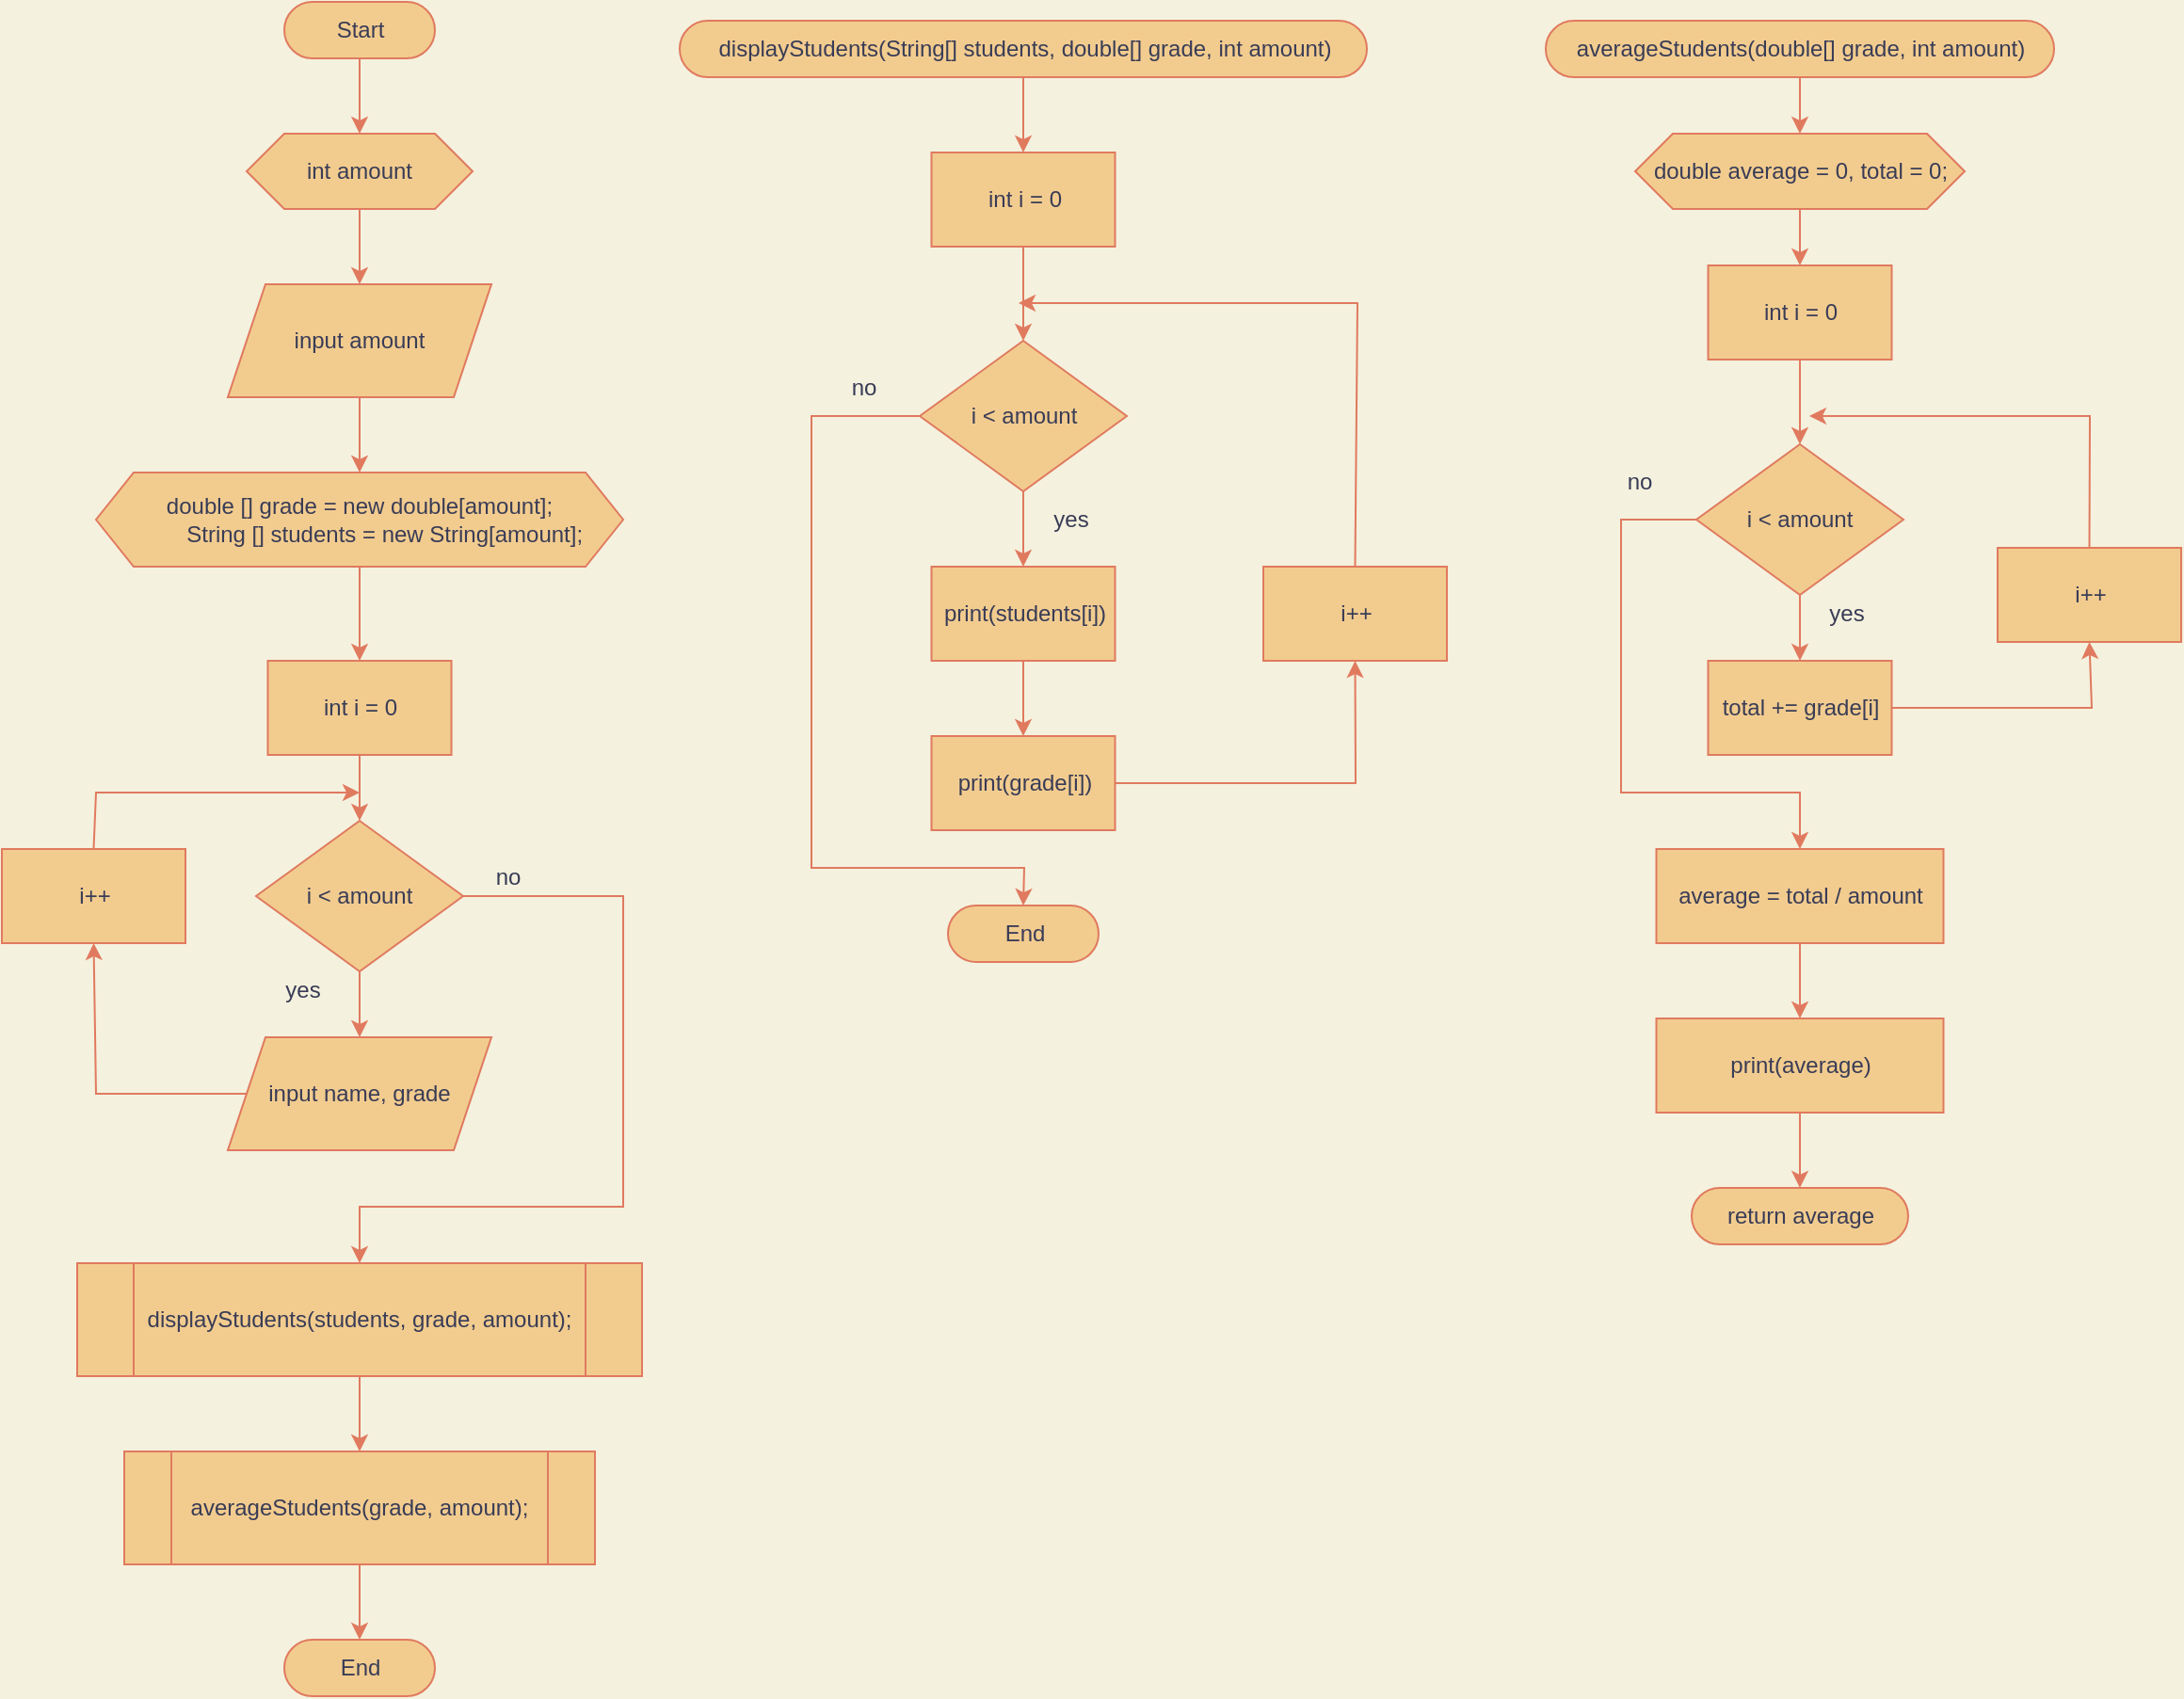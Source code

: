 <mxfile version="20.3.0" type="device"><diagram id="q11MiQM3JeTAW4aAezXj" name="Page-1"><mxGraphModel dx="956" dy="624" grid="1" gridSize="10" guides="1" tooltips="1" connect="1" arrows="1" fold="1" page="1" pageScale="1" pageWidth="850" pageHeight="1100" background="#F4F1DE" math="0" shadow="0"><root><mxCell id="0"/><mxCell id="1" parent="0"/><mxCell id="GGAkKgt1gbNTrM2eLhnU-1" value="Start" style="html=1;dashed=0;whitespace=wrap;shape=mxgraph.dfd.start;fillColor=#F2CC8F;strokeColor=#E07A5F;fontColor=#393C56;" vertex="1" parent="1"><mxGeometry x="210" y="40" width="80" height="30" as="geometry"/></mxCell><mxCell id="GGAkKgt1gbNTrM2eLhnU-2" value="displayStudents(String[] students, double[] grade, int amount)" style="html=1;dashed=0;whitespace=wrap;shape=mxgraph.dfd.start;fillColor=#F2CC8F;strokeColor=#E07A5F;fontColor=#393C56;" vertex="1" parent="1"><mxGeometry x="420" y="50" width="365" height="30" as="geometry"/></mxCell><mxCell id="GGAkKgt1gbNTrM2eLhnU-3" value="End" style="html=1;dashed=0;whitespace=wrap;shape=mxgraph.dfd.start;fillColor=#F2CC8F;strokeColor=#E07A5F;fontColor=#393C56;" vertex="1" parent="1"><mxGeometry x="210" y="910" width="80" height="30" as="geometry"/></mxCell><mxCell id="GGAkKgt1gbNTrM2eLhnU-8" value="averageStudents(double[] grade, int amount)" style="html=1;dashed=0;whitespace=wrap;shape=mxgraph.dfd.start;fillColor=#F2CC8F;strokeColor=#E07A5F;fontColor=#393C56;" vertex="1" parent="1"><mxGeometry x="880" y="50" width="270" height="30" as="geometry"/></mxCell><mxCell id="GGAkKgt1gbNTrM2eLhnU-9" value="return average" style="html=1;dashed=0;whitespace=wrap;shape=mxgraph.dfd.start;fillColor=#F2CC8F;strokeColor=#E07A5F;fontColor=#393C56;" vertex="1" parent="1"><mxGeometry x="957.5" y="670" width="115" height="30" as="geometry"/></mxCell><mxCell id="GGAkKgt1gbNTrM2eLhnU-10" value="double average = 0, total = 0;" style="shape=hexagon;perimeter=hexagonPerimeter2;whiteSpace=wrap;html=1;fixedSize=1;fillColor=#F2CC8F;strokeColor=#E07A5F;fontColor=#393C56;" vertex="1" parent="1"><mxGeometry x="927.5" y="110" width="175" height="40" as="geometry"/></mxCell><mxCell id="GGAkKgt1gbNTrM2eLhnU-13" value="" style="endArrow=classic;html=1;rounded=0;entryX=0.5;entryY=0;entryDx=0;entryDy=0;exitX=0.5;exitY=0.5;exitDx=0;exitDy=15;exitPerimeter=0;labelBackgroundColor=#F4F1DE;strokeColor=#E07A5F;fontColor=#393C56;" edge="1" parent="1" source="GGAkKgt1gbNTrM2eLhnU-1" target="GGAkKgt1gbNTrM2eLhnU-22"><mxGeometry width="50" height="50" relative="1" as="geometry"><mxPoint x="425" y="450" as="sourcePoint"/><mxPoint x="475" y="400" as="targetPoint"/></mxGeometry></mxCell><mxCell id="GGAkKgt1gbNTrM2eLhnU-14" value="" style="endArrow=classic;html=1;rounded=0;entryX=0.5;entryY=0;entryDx=0;entryDy=0;exitX=0.5;exitY=0.5;exitDx=0;exitDy=15;exitPerimeter=0;labelBackgroundColor=#F4F1DE;strokeColor=#E07A5F;fontColor=#393C56;" edge="1" parent="1" source="GGAkKgt1gbNTrM2eLhnU-2" target="GGAkKgt1gbNTrM2eLhnU-30"><mxGeometry width="50" height="50" relative="1" as="geometry"><mxPoint x="572.5" y="460" as="sourcePoint"/><mxPoint x="602.5" y="100" as="targetPoint"/></mxGeometry></mxCell><mxCell id="GGAkKgt1gbNTrM2eLhnU-15" value="" style="endArrow=classic;html=1;rounded=0;entryX=0.5;entryY=0.5;entryDx=0;entryDy=-15;entryPerimeter=0;exitX=0.5;exitY=1;exitDx=0;exitDy=0;labelBackgroundColor=#F4F1DE;strokeColor=#E07A5F;fontColor=#393C56;" edge="1" parent="1" source="GGAkKgt1gbNTrM2eLhnU-56" target="GGAkKgt1gbNTrM2eLhnU-9"><mxGeometry width="50" height="50" relative="1" as="geometry"><mxPoint x="1015" y="640" as="sourcePoint"/><mxPoint x="700" y="760" as="targetPoint"/></mxGeometry></mxCell><mxCell id="GGAkKgt1gbNTrM2eLhnU-16" value="" style="endArrow=classic;html=1;rounded=0;exitX=0.5;exitY=1;exitDx=0;exitDy=0;labelBackgroundColor=#F4F1DE;strokeColor=#E07A5F;fontColor=#393C56;entryX=0.5;entryY=0;entryDx=0;entryDy=0;" edge="1" parent="1" source="GGAkKgt1gbNTrM2eLhnU-44" target="GGAkKgt1gbNTrM2eLhnU-45"><mxGeometry width="50" height="50" relative="1" as="geometry"><mxPoint x="1015" y="240" as="sourcePoint"/><mxPoint x="1015" y="270" as="targetPoint"/></mxGeometry></mxCell><mxCell id="GGAkKgt1gbNTrM2eLhnU-17" value="" style="endArrow=classic;html=1;rounded=0;entryX=0.5;entryY=0;entryDx=0;entryDy=0;exitX=0.5;exitY=1;exitDx=0;exitDy=0;labelBackgroundColor=#F4F1DE;strokeColor=#E07A5F;fontColor=#393C56;" edge="1" parent="1" source="GGAkKgt1gbNTrM2eLhnU-10" target="GGAkKgt1gbNTrM2eLhnU-44"><mxGeometry width="50" height="50" relative="1" as="geometry"><mxPoint x="1015" y="170" as="sourcePoint"/><mxPoint x="1015" y="190" as="targetPoint"/></mxGeometry></mxCell><mxCell id="GGAkKgt1gbNTrM2eLhnU-18" value="" style="endArrow=classic;html=1;rounded=0;entryX=0.5;entryY=0;entryDx=0;entryDy=0;exitX=0.5;exitY=0.5;exitDx=0;exitDy=15;exitPerimeter=0;labelBackgroundColor=#F4F1DE;strokeColor=#E07A5F;fontColor=#393C56;" edge="1" parent="1" source="GGAkKgt1gbNTrM2eLhnU-8" target="GGAkKgt1gbNTrM2eLhnU-10"><mxGeometry width="50" height="50" relative="1" as="geometry"><mxPoint x="680" y="500" as="sourcePoint"/><mxPoint x="730" y="450" as="targetPoint"/></mxGeometry></mxCell><mxCell id="GGAkKgt1gbNTrM2eLhnU-22" value="int amount" style="shape=hexagon;perimeter=hexagonPerimeter2;whiteSpace=wrap;html=1;fixedSize=1;fillColor=#F2CC8F;strokeColor=#E07A5F;fontColor=#393C56;" vertex="1" parent="1"><mxGeometry x="190" y="110" width="120" height="40" as="geometry"/></mxCell><mxCell id="GGAkKgt1gbNTrM2eLhnU-23" value="input amount" style="shape=parallelogram;perimeter=parallelogramPerimeter;whiteSpace=wrap;html=1;fixedSize=1;fillColor=#F2CC8F;strokeColor=#E07A5F;fontColor=#393C56;" vertex="1" parent="1"><mxGeometry x="180" y="190" width="140" height="60" as="geometry"/></mxCell><mxCell id="GGAkKgt1gbNTrM2eLhnU-26" value="" style="endArrow=classic;html=1;rounded=0;entryX=0.5;entryY=0;entryDx=0;entryDy=0;exitX=0.5;exitY=1;exitDx=0;exitDy=0;labelBackgroundColor=#F4F1DE;strokeColor=#E07A5F;fontColor=#393C56;" edge="1" parent="1" source="GGAkKgt1gbNTrM2eLhnU-22" target="GGAkKgt1gbNTrM2eLhnU-23"><mxGeometry width="50" height="50" relative="1" as="geometry"><mxPoint x="435" y="460" as="sourcePoint"/><mxPoint x="485" y="410" as="targetPoint"/></mxGeometry></mxCell><mxCell id="GGAkKgt1gbNTrM2eLhnU-27" value="" style="endArrow=classic;html=1;rounded=0;entryX=0.5;entryY=0;entryDx=0;entryDy=0;exitX=0.5;exitY=1;exitDx=0;exitDy=0;labelBackgroundColor=#F4F1DE;strokeColor=#E07A5F;fontColor=#393C56;" edge="1" parent="1" source="GGAkKgt1gbNTrM2eLhnU-23"><mxGeometry width="50" height="50" relative="1" as="geometry"><mxPoint x="445" y="470" as="sourcePoint"/><mxPoint x="250" y="290" as="targetPoint"/></mxGeometry></mxCell><mxCell id="GGAkKgt1gbNTrM2eLhnU-28" value="" style="endArrow=classic;html=1;rounded=0;entryX=0.5;entryY=0;entryDx=0;entryDy=0;exitX=0.5;exitY=1;exitDx=0;exitDy=0;labelBackgroundColor=#F4F1DE;strokeColor=#E07A5F;fontColor=#393C56;" edge="1" parent="1" source="GGAkKgt1gbNTrM2eLhnU-60"><mxGeometry width="50" height="50" relative="1" as="geometry"><mxPoint x="250" y="350" as="sourcePoint"/><mxPoint x="250" y="390" as="targetPoint"/></mxGeometry></mxCell><mxCell id="GGAkKgt1gbNTrM2eLhnU-29" value="" style="endArrow=classic;html=1;rounded=0;entryX=0.5;entryY=0.5;entryDx=0;entryDy=-15;exitX=0.5;exitY=1;exitDx=0;exitDy=0;entryPerimeter=0;labelBackgroundColor=#F4F1DE;strokeColor=#E07A5F;fontColor=#393C56;" edge="1" parent="1" target="GGAkKgt1gbNTrM2eLhnU-3"><mxGeometry width="50" height="50" relative="1" as="geometry"><mxPoint x="250" y="870" as="sourcePoint"/><mxPoint x="260" y="820" as="targetPoint"/></mxGeometry></mxCell><mxCell id="GGAkKgt1gbNTrM2eLhnU-30" value="int i = 0" style="html=1;dashed=0;whitespace=wrap;fillColor=#F2CC8F;strokeColor=#E07A5F;fontColor=#393C56;" vertex="1" parent="1"><mxGeometry x="553.75" y="120" width="97.5" height="50" as="geometry"/></mxCell><mxCell id="GGAkKgt1gbNTrM2eLhnU-31" value="i &amp;lt; amount" style="rhombus;whiteSpace=wrap;html=1;fillColor=#F2CC8F;strokeColor=#E07A5F;fontColor=#393C56;" vertex="1" parent="1"><mxGeometry x="547.5" y="220" width="110" height="80" as="geometry"/></mxCell><mxCell id="GGAkKgt1gbNTrM2eLhnU-32" value="i++" style="html=1;dashed=0;whitespace=wrap;fillColor=#F2CC8F;strokeColor=#E07A5F;fontColor=#393C56;" vertex="1" parent="1"><mxGeometry x="730" y="340" width="97.5" height="50" as="geometry"/></mxCell><mxCell id="GGAkKgt1gbNTrM2eLhnU-33" value="print(students[i])" style="html=1;dashed=0;whitespace=wrap;fillColor=#F2CC8F;strokeColor=#E07A5F;fontColor=#393C56;" vertex="1" parent="1"><mxGeometry x="553.75" y="340" width="97.5" height="50" as="geometry"/></mxCell><mxCell id="GGAkKgt1gbNTrM2eLhnU-34" value="print(grade[i])" style="html=1;dashed=0;whitespace=wrap;fillColor=#F2CC8F;strokeColor=#E07A5F;fontColor=#393C56;" vertex="1" parent="1"><mxGeometry x="553.75" y="430" width="97.5" height="50" as="geometry"/></mxCell><mxCell id="GGAkKgt1gbNTrM2eLhnU-35" value="" style="endArrow=classic;html=1;rounded=0;entryX=0.5;entryY=1;entryDx=0;entryDy=0;exitX=1;exitY=0.5;exitDx=0;exitDy=0;labelBackgroundColor=#F4F1DE;strokeColor=#E07A5F;fontColor=#393C56;" edge="1" parent="1" source="GGAkKgt1gbNTrM2eLhnU-34" target="GGAkKgt1gbNTrM2eLhnU-32"><mxGeometry width="50" height="50" relative="1" as="geometry"><mxPoint x="612.5" y="90" as="sourcePoint"/><mxPoint x="612.5" y="130" as="targetPoint"/><Array as="points"><mxPoint x="779" y="455"/></Array></mxGeometry></mxCell><mxCell id="GGAkKgt1gbNTrM2eLhnU-36" value="" style="endArrow=classic;html=1;rounded=0;entryX=0.5;entryY=0;entryDx=0;entryDy=0;exitX=0.5;exitY=1;exitDx=0;exitDy=0;labelBackgroundColor=#F4F1DE;strokeColor=#E07A5F;fontColor=#393C56;" edge="1" parent="1" source="GGAkKgt1gbNTrM2eLhnU-33" target="GGAkKgt1gbNTrM2eLhnU-34"><mxGeometry width="50" height="50" relative="1" as="geometry"><mxPoint x="622.5" y="100" as="sourcePoint"/><mxPoint x="622.5" y="140" as="targetPoint"/></mxGeometry></mxCell><mxCell id="GGAkKgt1gbNTrM2eLhnU-37" value="" style="endArrow=classic;html=1;rounded=0;entryX=0.5;entryY=0;entryDx=0;entryDy=0;exitX=0.5;exitY=1;exitDx=0;exitDy=0;labelBackgroundColor=#F4F1DE;strokeColor=#E07A5F;fontColor=#393C56;" edge="1" parent="1" source="GGAkKgt1gbNTrM2eLhnU-31" target="GGAkKgt1gbNTrM2eLhnU-33"><mxGeometry width="50" height="50" relative="1" as="geometry"><mxPoint x="632.5" y="110" as="sourcePoint"/><mxPoint x="632.5" y="150" as="targetPoint"/></mxGeometry></mxCell><mxCell id="GGAkKgt1gbNTrM2eLhnU-38" value="" style="endArrow=classic;html=1;rounded=0;entryX=0.5;entryY=0;entryDx=0;entryDy=0;exitX=0.5;exitY=1;exitDx=0;exitDy=0;labelBackgroundColor=#F4F1DE;strokeColor=#E07A5F;fontColor=#393C56;" edge="1" parent="1" source="GGAkKgt1gbNTrM2eLhnU-30" target="GGAkKgt1gbNTrM2eLhnU-31"><mxGeometry width="50" height="50" relative="1" as="geometry"><mxPoint x="642.5" y="120" as="sourcePoint"/><mxPoint x="642.5" y="160" as="targetPoint"/></mxGeometry></mxCell><mxCell id="GGAkKgt1gbNTrM2eLhnU-39" value="" style="endArrow=classic;html=1;rounded=0;entryX=0.5;entryY=0.5;entryDx=0;entryDy=-15;exitX=0;exitY=0.5;exitDx=0;exitDy=0;labelBackgroundColor=#F4F1DE;strokeColor=#E07A5F;fontColor=#393C56;entryPerimeter=0;" edge="1" parent="1" source="GGAkKgt1gbNTrM2eLhnU-31" target="GGAkKgt1gbNTrM2eLhnU-41"><mxGeometry width="50" height="50" relative="1" as="geometry"><mxPoint x="612.5" y="180" as="sourcePoint"/><mxPoint x="612.5" y="230" as="targetPoint"/><Array as="points"><mxPoint x="490" y="260"/><mxPoint x="490" y="500"/><mxPoint x="603" y="500"/></Array></mxGeometry></mxCell><mxCell id="GGAkKgt1gbNTrM2eLhnU-40" value="" style="endArrow=classic;html=1;rounded=0;exitX=0.5;exitY=0;exitDx=0;exitDy=0;labelBackgroundColor=#F4F1DE;strokeColor=#E07A5F;fontColor=#393C56;" edge="1" parent="1" source="GGAkKgt1gbNTrM2eLhnU-32"><mxGeometry width="50" height="50" relative="1" as="geometry"><mxPoint x="622.5" y="190" as="sourcePoint"/><mxPoint x="600" y="200" as="targetPoint"/><Array as="points"><mxPoint x="780" y="200"/></Array></mxGeometry></mxCell><mxCell id="GGAkKgt1gbNTrM2eLhnU-41" value="End" style="html=1;dashed=0;whitespace=wrap;shape=mxgraph.dfd.start;fillColor=#F2CC8F;strokeColor=#E07A5F;fontColor=#393C56;" vertex="1" parent="1"><mxGeometry x="562.5" y="520" width="80" height="30" as="geometry"/></mxCell><mxCell id="GGAkKgt1gbNTrM2eLhnU-42" value="yes" style="text;html=1;strokeColor=none;fillColor=none;align=center;verticalAlign=middle;whiteSpace=wrap;rounded=0;fontColor=#393C56;" vertex="1" parent="1"><mxGeometry x="597.5" y="300" width="60" height="30" as="geometry"/></mxCell><mxCell id="GGAkKgt1gbNTrM2eLhnU-43" value="no" style="text;html=1;strokeColor=none;fillColor=none;align=center;verticalAlign=middle;whiteSpace=wrap;rounded=0;fontColor=#393C56;" vertex="1" parent="1"><mxGeometry x="487.5" y="230" width="60" height="30" as="geometry"/></mxCell><mxCell id="GGAkKgt1gbNTrM2eLhnU-44" value="int i = 0" style="html=1;dashed=0;whitespace=wrap;fillColor=#F2CC8F;strokeColor=#E07A5F;fontColor=#393C56;" vertex="1" parent="1"><mxGeometry x="966.25" y="180" width="97.5" height="50" as="geometry"/></mxCell><mxCell id="GGAkKgt1gbNTrM2eLhnU-45" value="i &amp;lt; amount" style="rhombus;whiteSpace=wrap;html=1;fillColor=#F2CC8F;strokeColor=#E07A5F;fontColor=#393C56;" vertex="1" parent="1"><mxGeometry x="960" y="275" width="110" height="80" as="geometry"/></mxCell><mxCell id="GGAkKgt1gbNTrM2eLhnU-46" value="i++" style="html=1;dashed=0;whitespace=wrap;fillColor=#F2CC8F;strokeColor=#E07A5F;fontColor=#393C56;" vertex="1" parent="1"><mxGeometry x="1120" y="330" width="97.5" height="50" as="geometry"/></mxCell><mxCell id="GGAkKgt1gbNTrM2eLhnU-47" value="total += grade[i]" style="html=1;dashed=0;whitespace=wrap;fillColor=#F2CC8F;strokeColor=#E07A5F;fontColor=#393C56;" vertex="1" parent="1"><mxGeometry x="966.25" y="390" width="97.5" height="50" as="geometry"/></mxCell><mxCell id="GGAkKgt1gbNTrM2eLhnU-48" value="average = total / amount" style="html=1;dashed=0;whitespace=wrap;fillColor=#F2CC8F;strokeColor=#E07A5F;fontColor=#393C56;" vertex="1" parent="1"><mxGeometry x="938.75" y="490" width="152.5" height="50" as="geometry"/></mxCell><mxCell id="GGAkKgt1gbNTrM2eLhnU-49" value="" style="endArrow=classic;html=1;rounded=0;labelBackgroundColor=#F4F1DE;strokeColor=#E07A5F;fontColor=#393C56;entryX=0.5;entryY=0;entryDx=0;entryDy=0;exitX=0.5;exitY=1;exitDx=0;exitDy=0;" edge="1" parent="1" source="GGAkKgt1gbNTrM2eLhnU-45" target="GGAkKgt1gbNTrM2eLhnU-47"><mxGeometry width="50" height="50" relative="1" as="geometry"><mxPoint x="1015" y="360" as="sourcePoint"/><mxPoint x="1025" y="285" as="targetPoint"/></mxGeometry></mxCell><mxCell id="GGAkKgt1gbNTrM2eLhnU-50" value="" style="endArrow=classic;html=1;rounded=0;labelBackgroundColor=#F4F1DE;strokeColor=#E07A5F;fontColor=#393C56;entryX=0.5;entryY=1;entryDx=0;entryDy=0;exitX=1;exitY=0.5;exitDx=0;exitDy=0;" edge="1" parent="1" source="GGAkKgt1gbNTrM2eLhnU-47" target="GGAkKgt1gbNTrM2eLhnU-46"><mxGeometry width="50" height="50" relative="1" as="geometry"><mxPoint x="1025" y="365" as="sourcePoint"/><mxPoint x="1025" y="400" as="targetPoint"/><Array as="points"><mxPoint x="1170" y="415"/></Array></mxGeometry></mxCell><mxCell id="GGAkKgt1gbNTrM2eLhnU-51" value="" style="endArrow=classic;html=1;rounded=0;labelBackgroundColor=#F4F1DE;strokeColor=#E07A5F;fontColor=#393C56;exitX=0.5;exitY=0;exitDx=0;exitDy=0;" edge="1" parent="1" source="GGAkKgt1gbNTrM2eLhnU-46"><mxGeometry width="50" height="50" relative="1" as="geometry"><mxPoint x="1025" y="365" as="sourcePoint"/><mxPoint x="1020" y="260" as="targetPoint"/><Array as="points"><mxPoint x="1169" y="260"/></Array></mxGeometry></mxCell><mxCell id="GGAkKgt1gbNTrM2eLhnU-53" value="" style="endArrow=classic;html=1;rounded=0;labelBackgroundColor=#F4F1DE;strokeColor=#E07A5F;fontColor=#393C56;entryX=0.5;entryY=0;entryDx=0;entryDy=0;exitX=0;exitY=0.5;exitDx=0;exitDy=0;" edge="1" parent="1" source="GGAkKgt1gbNTrM2eLhnU-45" target="GGAkKgt1gbNTrM2eLhnU-48"><mxGeometry width="50" height="50" relative="1" as="geometry"><mxPoint x="1025" y="365" as="sourcePoint"/><mxPoint x="1015" y="480" as="targetPoint"/><Array as="points"><mxPoint x="920" y="315"/><mxPoint x="920" y="460"/><mxPoint x="1015" y="460"/></Array></mxGeometry></mxCell><mxCell id="GGAkKgt1gbNTrM2eLhnU-54" value="no" style="text;html=1;strokeColor=none;fillColor=none;align=center;verticalAlign=middle;whiteSpace=wrap;rounded=0;fontColor=#393C56;" vertex="1" parent="1"><mxGeometry x="900" y="280" width="60" height="30" as="geometry"/></mxCell><mxCell id="GGAkKgt1gbNTrM2eLhnU-55" value="yes" style="text;html=1;strokeColor=none;fillColor=none;align=center;verticalAlign=middle;whiteSpace=wrap;rounded=0;fontColor=#393C56;" vertex="1" parent="1"><mxGeometry x="1010" y="350" width="60" height="30" as="geometry"/></mxCell><mxCell id="GGAkKgt1gbNTrM2eLhnU-56" value="print(average)" style="html=1;dashed=0;whitespace=wrap;fillColor=#F2CC8F;strokeColor=#E07A5F;fontColor=#393C56;" vertex="1" parent="1"><mxGeometry x="938.75" y="580" width="152.5" height="50" as="geometry"/></mxCell><mxCell id="GGAkKgt1gbNTrM2eLhnU-58" value="" style="endArrow=classic;html=1;rounded=0;entryX=0.5;entryY=0;entryDx=0;entryDy=0;exitX=0.5;exitY=1;exitDx=0;exitDy=0;labelBackgroundColor=#F4F1DE;strokeColor=#E07A5F;fontColor=#393C56;" edge="1" parent="1" source="GGAkKgt1gbNTrM2eLhnU-48" target="GGAkKgt1gbNTrM2eLhnU-56"><mxGeometry width="50" height="50" relative="1" as="geometry"><mxPoint x="1025" y="640" as="sourcePoint"/><mxPoint x="1025" y="680" as="targetPoint"/></mxGeometry></mxCell><mxCell id="GGAkKgt1gbNTrM2eLhnU-60" value="double [] grade = new double[amount];&#10;        String [] students = new String[amount];" style="shape=hexagon;perimeter=hexagonPerimeter2;whiteSpace=wrap;html=1;fixedSize=1;fillColor=#F2CC8F;strokeColor=#E07A5F;fontColor=#393C56;" vertex="1" parent="1"><mxGeometry x="110" y="290" width="280" height="50" as="geometry"/></mxCell><mxCell id="GGAkKgt1gbNTrM2eLhnU-61" value="int i = 0" style="html=1;dashed=0;whitespace=wrap;fillColor=#F2CC8F;strokeColor=#E07A5F;fontColor=#393C56;" vertex="1" parent="1"><mxGeometry x="201.25" y="390" width="97.5" height="50" as="geometry"/></mxCell><mxCell id="GGAkKgt1gbNTrM2eLhnU-62" value="i &amp;lt; amount" style="rhombus;whiteSpace=wrap;html=1;fillColor=#F2CC8F;strokeColor=#E07A5F;fontColor=#393C56;" vertex="1" parent="1"><mxGeometry x="195" y="475" width="110" height="80" as="geometry"/></mxCell><mxCell id="GGAkKgt1gbNTrM2eLhnU-63" value="no" style="text;html=1;strokeColor=none;fillColor=none;align=center;verticalAlign=middle;whiteSpace=wrap;rounded=0;fontColor=#393C56;" vertex="1" parent="1"><mxGeometry x="298.75" y="490" width="60" height="30" as="geometry"/></mxCell><mxCell id="GGAkKgt1gbNTrM2eLhnU-64" value="yes" style="text;html=1;strokeColor=none;fillColor=none;align=center;verticalAlign=middle;whiteSpace=wrap;rounded=0;fontColor=#393C56;" vertex="1" parent="1"><mxGeometry x="190" y="550" width="60" height="30" as="geometry"/></mxCell><mxCell id="GGAkKgt1gbNTrM2eLhnU-65" value="i++" style="html=1;dashed=0;whitespace=wrap;fillColor=#F2CC8F;strokeColor=#E07A5F;fontColor=#393C56;" vertex="1" parent="1"><mxGeometry x="60" y="490" width="97.5" height="50" as="geometry"/></mxCell><mxCell id="GGAkKgt1gbNTrM2eLhnU-66" value="input name, grade" style="shape=parallelogram;perimeter=parallelogramPerimeter;whiteSpace=wrap;html=1;fixedSize=1;fillColor=#F2CC8F;strokeColor=#E07A5F;fontColor=#393C56;" vertex="1" parent="1"><mxGeometry x="180" y="590" width="140" height="60" as="geometry"/></mxCell><mxCell id="GGAkKgt1gbNTrM2eLhnU-67" value="" style="endArrow=classic;html=1;rounded=0;entryX=0.5;entryY=0;entryDx=0;entryDy=0;exitX=0.5;exitY=1;exitDx=0;exitDy=0;labelBackgroundColor=#F4F1DE;strokeColor=#E07A5F;fontColor=#393C56;" edge="1" parent="1" source="GGAkKgt1gbNTrM2eLhnU-61" target="GGAkKgt1gbNTrM2eLhnU-62"><mxGeometry width="50" height="50" relative="1" as="geometry"><mxPoint x="-110" y="400" as="sourcePoint"/><mxPoint x="-110" y="440" as="targetPoint"/></mxGeometry></mxCell><mxCell id="GGAkKgt1gbNTrM2eLhnU-68" value="" style="endArrow=classic;html=1;rounded=0;exitX=0.5;exitY=0;exitDx=0;exitDy=0;labelBackgroundColor=#F4F1DE;strokeColor=#E07A5F;fontColor=#393C56;" edge="1" parent="1" source="GGAkKgt1gbNTrM2eLhnU-65"><mxGeometry width="50" height="50" relative="1" as="geometry"><mxPoint x="-100" y="410" as="sourcePoint"/><mxPoint x="250" y="460" as="targetPoint"/><Array as="points"><mxPoint x="110" y="460"/></Array></mxGeometry></mxCell><mxCell id="GGAkKgt1gbNTrM2eLhnU-69" value="" style="endArrow=classic;html=1;rounded=0;entryX=0.5;entryY=1;entryDx=0;entryDy=0;exitX=0;exitY=0.5;exitDx=0;exitDy=0;labelBackgroundColor=#F4F1DE;strokeColor=#E07A5F;fontColor=#393C56;" edge="1" parent="1" source="GGAkKgt1gbNTrM2eLhnU-66" target="GGAkKgt1gbNTrM2eLhnU-65"><mxGeometry width="50" height="50" relative="1" as="geometry"><mxPoint x="-90" y="420" as="sourcePoint"/><mxPoint x="-90" y="460" as="targetPoint"/><Array as="points"><mxPoint x="110" y="620"/></Array></mxGeometry></mxCell><mxCell id="GGAkKgt1gbNTrM2eLhnU-70" value="" style="endArrow=classic;html=1;rounded=0;entryX=0.5;entryY=0;entryDx=0;entryDy=0;exitX=0.5;exitY=1;exitDx=0;exitDy=0;labelBackgroundColor=#F4F1DE;strokeColor=#E07A5F;fontColor=#393C56;" edge="1" parent="1" source="GGAkKgt1gbNTrM2eLhnU-62" target="GGAkKgt1gbNTrM2eLhnU-66"><mxGeometry width="50" height="50" relative="1" as="geometry"><mxPoint x="260" y="450" as="sourcePoint"/><mxPoint x="260" y="485" as="targetPoint"/></mxGeometry></mxCell><mxCell id="GGAkKgt1gbNTrM2eLhnU-71" value="displayStudents(students, grade, amount);" style="shape=process;whiteSpace=wrap;html=1;backgroundOutline=1;fillColor=#F2CC8F;strokeColor=#E07A5F;fontColor=#393C56;" vertex="1" parent="1"><mxGeometry x="100" y="710" width="300" height="60" as="geometry"/></mxCell><mxCell id="GGAkKgt1gbNTrM2eLhnU-72" value="averageStudents(grade, amount);" style="shape=process;whiteSpace=wrap;html=1;backgroundOutline=1;fillColor=#F2CC8F;strokeColor=#E07A5F;fontColor=#393C56;" vertex="1" parent="1"><mxGeometry x="125" y="810" width="250" height="60" as="geometry"/></mxCell><mxCell id="GGAkKgt1gbNTrM2eLhnU-73" value="" style="endArrow=classic;html=1;rounded=0;entryX=0.5;entryY=0;entryDx=0;entryDy=0;exitX=1;exitY=0.5;exitDx=0;exitDy=0;labelBackgroundColor=#F4F1DE;strokeColor=#E07A5F;fontColor=#393C56;" edge="1" parent="1" source="GGAkKgt1gbNTrM2eLhnU-62" target="GGAkKgt1gbNTrM2eLhnU-71"><mxGeometry width="50" height="50" relative="1" as="geometry"><mxPoint x="260" y="350" as="sourcePoint"/><mxPoint x="260" y="400" as="targetPoint"/><Array as="points"><mxPoint x="390" y="515"/><mxPoint x="390" y="680"/><mxPoint x="250" y="680"/></Array></mxGeometry></mxCell><mxCell id="GGAkKgt1gbNTrM2eLhnU-74" value="" style="endArrow=classic;html=1;rounded=0;entryX=0.5;entryY=0;entryDx=0;entryDy=0;exitX=0.5;exitY=1;exitDx=0;exitDy=0;labelBackgroundColor=#F4F1DE;strokeColor=#E07A5F;fontColor=#393C56;" edge="1" parent="1" source="GGAkKgt1gbNTrM2eLhnU-71" target="GGAkKgt1gbNTrM2eLhnU-72"><mxGeometry width="50" height="50" relative="1" as="geometry"><mxPoint x="260" y="880.0" as="sourcePoint"/><mxPoint x="260" y="920.0" as="targetPoint"/></mxGeometry></mxCell></root></mxGraphModel></diagram></mxfile>
